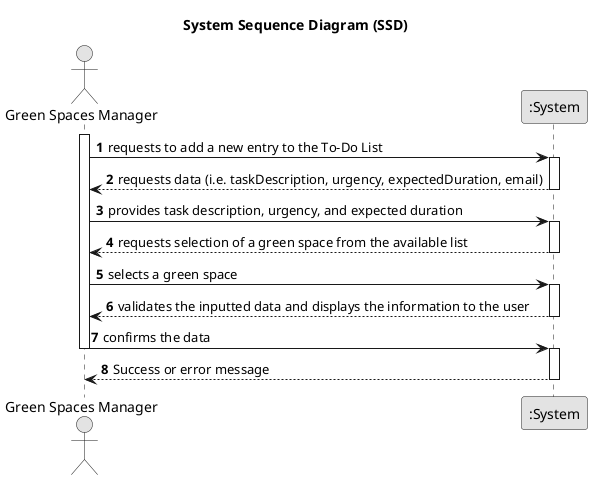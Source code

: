 @startuml
skinparam monochrome true
skinparam packageStyle rectangle
skinparam shadowing false

title System Sequence Diagram (SSD)

autonumber

actor "Green Spaces Manager" as GSM
participant ":System" as System

activate GSM

GSM -> System : requests to add a new entry to the To-Do List
activate System
System --> GSM : requests data (i.e. taskDescription, urgency, expectedDuration, email)

deactivate System

GSM -> System : provides task description, urgency, and expected duration
activate System
System --> GSM : requests selection of a green space from the available list

deactivate System

GSM -> System : selects a green space
activate System
System --> GSM : validates the inputted data and displays the information to the user

deactivate System

GSM -> System : confirms the data
deactivate GSM

activate System
System --> GSM : Success or error message

deactivate System

@enduml
